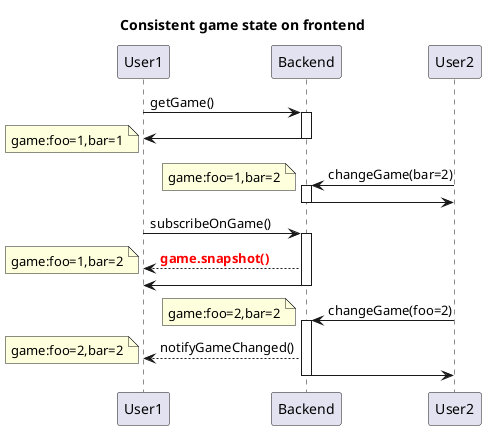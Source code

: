 @startuml

title Consistent game state on frontend

User1 -> Backend: getGame()
activate Backend
Backend -> User1
deactivate Backend
note left: game:foo=1,bar=1

User2 -> Backend: changeGame(bar=2)
activate Backend
note left: game:foo=1,bar=2
Backend -> User2
deactivate Backend


User1 -> Backend: subscribeOnGame()
activate Backend
Backend --> User1: <font color="red><b>game.snapshot()</b>
note left: game:foo=1,bar=2
Backend -> User1
deactivate Backend

User2 -> Backend: changeGame(foo=2)
activate Backend
note left: game:foo=2,bar=2
Backend --> User1: notifyGameChanged()
note left: game:foo=2,bar=2
Backend -> User2
deactivate Backend


@enduml